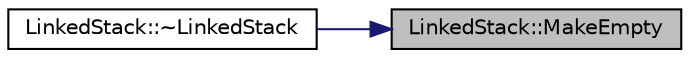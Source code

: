 digraph "LinkedStack::MakeEmpty"
{
 // LATEX_PDF_SIZE
  edge [fontname="Helvetica",fontsize="10",labelfontname="Helvetica",labelfontsize="10"];
  node [fontname="Helvetica",fontsize="10",shape=record];
  rankdir="RL";
  Node25 [label="LinkedStack::MakeEmpty",height=0.2,width=0.4,color="black", fillcolor="grey75", style="filled", fontcolor="black",tooltip="Make Linked Stack empty."];
  Node25 -> Node26 [dir="back",color="midnightblue",fontsize="10",style="solid",fontname="Helvetica"];
  Node26 [label="LinkedStack::~LinkedStack",height=0.2,width=0.4,color="black", fillcolor="white", style="filled",URL="$class_linked_stack.html#a77b98b25c3b67367aa65fb04906b1735",tooltip=" "];
}
